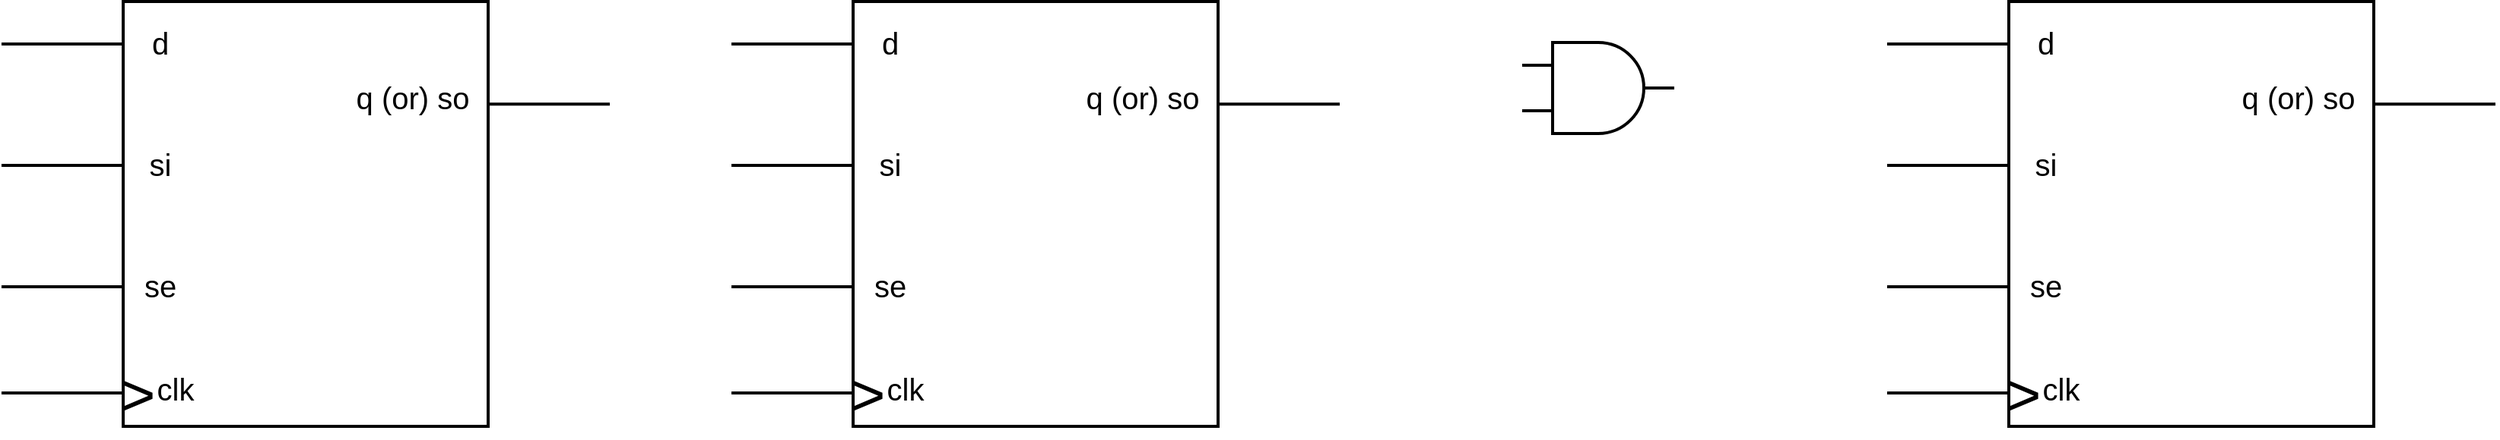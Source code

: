 <mxfile version="28.1.2">
  <diagram name="Page-1" id="PftWZ8_oem7aZpNXl5ym">
    <mxGraphModel dx="1838" dy="1160" grid="1" gridSize="10" guides="1" tooltips="1" connect="1" arrows="1" fold="1" page="1" pageScale="1" pageWidth="850" pageHeight="1100" math="0" shadow="0">
      <root>
        <mxCell id="0" />
        <mxCell id="1" parent="0" />
        <mxCell id="d8Z05ewhvWo1tUGJ9WbJ-25" value="" style="rounded=0;whiteSpace=wrap;html=1;fontSize=20;strokeWidth=2;" parent="1" vertex="1">
          <mxGeometry x="200" y="80" width="240" height="280" as="geometry" />
        </mxCell>
        <mxCell id="d8Z05ewhvWo1tUGJ9WbJ-26" value="d" style="text;html=1;align=center;verticalAlign=middle;resizable=0;points=[];autosize=1;strokeColor=none;fillColor=none;fontSize=20;" parent="1" vertex="1">
          <mxGeometry x="209" y="87" width="30" height="40" as="geometry" />
        </mxCell>
        <mxCell id="d8Z05ewhvWo1tUGJ9WbJ-27" value="clk" style="text;html=1;align=center;verticalAlign=middle;resizable=0;points=[];autosize=1;strokeColor=none;fillColor=none;fontSize=20;" parent="1" vertex="1">
          <mxGeometry x="209" y="315" width="50" height="40" as="geometry" />
        </mxCell>
        <mxCell id="d8Z05ewhvWo1tUGJ9WbJ-28" value="q (or) so" style="text;html=1;align=center;verticalAlign=middle;resizable=0;points=[];autosize=1;strokeColor=none;fillColor=none;fontSize=20;" parent="1" vertex="1">
          <mxGeometry x="340" y="123" width="100" height="40" as="geometry" />
        </mxCell>
        <mxCell id="d8Z05ewhvWo1tUGJ9WbJ-29" value="&amp;gt;" style="text;html=1;align=center;verticalAlign=middle;resizable=0;points=[];autosize=1;strokeColor=none;fillColor=none;fontSize=40;strokeWidth=8;" parent="1" vertex="1">
          <mxGeometry x="184" y="308" width="50" height="60" as="geometry" />
        </mxCell>
        <mxCell id="d8Z05ewhvWo1tUGJ9WbJ-30" value="" style="endArrow=none;html=1;rounded=0;strokeWidth=2;fontSize=11;" parent="1" edge="1">
          <mxGeometry width="50" height="50" relative="1" as="geometry">
            <mxPoint x="120" y="338" as="sourcePoint" />
            <mxPoint x="200" y="338" as="targetPoint" />
          </mxGeometry>
        </mxCell>
        <mxCell id="d8Z05ewhvWo1tUGJ9WbJ-31" value="" style="endArrow=none;html=1;rounded=0;strokeWidth=2;fontSize=11;" parent="1" edge="1">
          <mxGeometry width="50" height="50" relative="1" as="geometry">
            <mxPoint x="120" y="108" as="sourcePoint" />
            <mxPoint x="200" y="108" as="targetPoint" />
          </mxGeometry>
        </mxCell>
        <mxCell id="d8Z05ewhvWo1tUGJ9WbJ-32" value="" style="endArrow=none;html=1;rounded=0;strokeWidth=2;fontSize=11;" parent="1" edge="1">
          <mxGeometry width="50" height="50" relative="1" as="geometry">
            <mxPoint x="440" y="147.58" as="sourcePoint" />
            <mxPoint x="520" y="147.58" as="targetPoint" />
          </mxGeometry>
        </mxCell>
        <mxCell id="d8Z05ewhvWo1tUGJ9WbJ-33" value="si" style="text;html=1;align=center;verticalAlign=middle;resizable=0;points=[];autosize=1;strokeColor=none;fillColor=none;fontSize=20;" parent="1" vertex="1">
          <mxGeometry x="204" y="167" width="40" height="40" as="geometry" />
        </mxCell>
        <mxCell id="d8Z05ewhvWo1tUGJ9WbJ-34" value="" style="endArrow=none;html=1;rounded=0;strokeWidth=2;fontSize=11;" parent="1" edge="1">
          <mxGeometry width="50" height="50" relative="1" as="geometry">
            <mxPoint x="120" y="188" as="sourcePoint" />
            <mxPoint x="200" y="188" as="targetPoint" />
          </mxGeometry>
        </mxCell>
        <mxCell id="d8Z05ewhvWo1tUGJ9WbJ-35" value="se" style="text;html=1;align=center;verticalAlign=middle;resizable=0;points=[];autosize=1;strokeColor=none;fillColor=none;fontSize=20;" parent="1" vertex="1">
          <mxGeometry x="204" y="247" width="40" height="40" as="geometry" />
        </mxCell>
        <mxCell id="d8Z05ewhvWo1tUGJ9WbJ-36" value="" style="endArrow=none;html=1;rounded=0;strokeWidth=2;fontSize=11;" parent="1" edge="1">
          <mxGeometry width="50" height="50" relative="1" as="geometry">
            <mxPoint x="120" y="268" as="sourcePoint" />
            <mxPoint x="200" y="268" as="targetPoint" />
          </mxGeometry>
        </mxCell>
        <mxCell id="d8Z05ewhvWo1tUGJ9WbJ-37" value="" style="rounded=0;whiteSpace=wrap;html=1;fontSize=20;strokeWidth=2;" parent="1" vertex="1">
          <mxGeometry x="680" y="80" width="240" height="280" as="geometry" />
        </mxCell>
        <mxCell id="d8Z05ewhvWo1tUGJ9WbJ-38" value="d" style="text;html=1;align=center;verticalAlign=middle;resizable=0;points=[];autosize=1;strokeColor=none;fillColor=none;fontSize=20;" parent="1" vertex="1">
          <mxGeometry x="689" y="87" width="30" height="40" as="geometry" />
        </mxCell>
        <mxCell id="d8Z05ewhvWo1tUGJ9WbJ-39" value="clk" style="text;html=1;align=center;verticalAlign=middle;resizable=0;points=[];autosize=1;strokeColor=none;fillColor=none;fontSize=20;" parent="1" vertex="1">
          <mxGeometry x="689" y="315" width="50" height="40" as="geometry" />
        </mxCell>
        <mxCell id="d8Z05ewhvWo1tUGJ9WbJ-40" value="q (or) so" style="text;html=1;align=center;verticalAlign=middle;resizable=0;points=[];autosize=1;strokeColor=none;fillColor=none;fontSize=20;" parent="1" vertex="1">
          <mxGeometry x="820" y="123" width="100" height="40" as="geometry" />
        </mxCell>
        <mxCell id="d8Z05ewhvWo1tUGJ9WbJ-41" value="&amp;gt;" style="text;html=1;align=center;verticalAlign=middle;resizable=0;points=[];autosize=1;strokeColor=none;fillColor=none;fontSize=40;strokeWidth=8;" parent="1" vertex="1">
          <mxGeometry x="664" y="308" width="50" height="60" as="geometry" />
        </mxCell>
        <mxCell id="d8Z05ewhvWo1tUGJ9WbJ-42" value="" style="endArrow=none;html=1;rounded=0;strokeWidth=2;fontSize=11;" parent="1" edge="1">
          <mxGeometry width="50" height="50" relative="1" as="geometry">
            <mxPoint x="600" y="338" as="sourcePoint" />
            <mxPoint x="680" y="338" as="targetPoint" />
          </mxGeometry>
        </mxCell>
        <mxCell id="d8Z05ewhvWo1tUGJ9WbJ-43" value="" style="endArrow=none;html=1;rounded=0;strokeWidth=2;fontSize=11;" parent="1" edge="1">
          <mxGeometry width="50" height="50" relative="1" as="geometry">
            <mxPoint x="600" y="108" as="sourcePoint" />
            <mxPoint x="680" y="108" as="targetPoint" />
          </mxGeometry>
        </mxCell>
        <mxCell id="d8Z05ewhvWo1tUGJ9WbJ-44" value="" style="endArrow=none;html=1;rounded=0;strokeWidth=2;fontSize=11;" parent="1" edge="1">
          <mxGeometry width="50" height="50" relative="1" as="geometry">
            <mxPoint x="920" y="147.58" as="sourcePoint" />
            <mxPoint x="1000" y="147.58" as="targetPoint" />
          </mxGeometry>
        </mxCell>
        <mxCell id="d8Z05ewhvWo1tUGJ9WbJ-45" value="si" style="text;html=1;align=center;verticalAlign=middle;resizable=0;points=[];autosize=1;strokeColor=none;fillColor=none;fontSize=20;" parent="1" vertex="1">
          <mxGeometry x="684" y="167" width="40" height="40" as="geometry" />
        </mxCell>
        <mxCell id="d8Z05ewhvWo1tUGJ9WbJ-46" value="" style="endArrow=none;html=1;rounded=0;strokeWidth=2;fontSize=11;" parent="1" edge="1">
          <mxGeometry width="50" height="50" relative="1" as="geometry">
            <mxPoint x="600" y="188" as="sourcePoint" />
            <mxPoint x="680" y="188" as="targetPoint" />
          </mxGeometry>
        </mxCell>
        <mxCell id="d8Z05ewhvWo1tUGJ9WbJ-47" value="se" style="text;html=1;align=center;verticalAlign=middle;resizable=0;points=[];autosize=1;strokeColor=none;fillColor=none;fontSize=20;" parent="1" vertex="1">
          <mxGeometry x="684" y="247" width="40" height="40" as="geometry" />
        </mxCell>
        <mxCell id="d8Z05ewhvWo1tUGJ9WbJ-48" value="" style="endArrow=none;html=1;rounded=0;strokeWidth=2;fontSize=11;" parent="1" edge="1">
          <mxGeometry width="50" height="50" relative="1" as="geometry">
            <mxPoint x="600" y="268" as="sourcePoint" />
            <mxPoint x="680" y="268" as="targetPoint" />
          </mxGeometry>
        </mxCell>
        <mxCell id="d8Z05ewhvWo1tUGJ9WbJ-49" value="" style="verticalLabelPosition=bottom;shadow=0;dashed=0;align=center;html=1;verticalAlign=top;shape=mxgraph.electrical.logic_gates.logic_gate;operation=and;strokeWidth=2;" parent="1" vertex="1">
          <mxGeometry x="1120" y="107" width="100" height="60" as="geometry" />
        </mxCell>
        <mxCell id="d8Z05ewhvWo1tUGJ9WbJ-50" value="" style="rounded=0;whiteSpace=wrap;html=1;fontSize=20;strokeWidth=2;" parent="1" vertex="1">
          <mxGeometry x="1440" y="80" width="240" height="280" as="geometry" />
        </mxCell>
        <mxCell id="d8Z05ewhvWo1tUGJ9WbJ-51" value="d" style="text;html=1;align=center;verticalAlign=middle;resizable=0;points=[];autosize=1;strokeColor=none;fillColor=none;fontSize=20;" parent="1" vertex="1">
          <mxGeometry x="1449" y="87" width="30" height="40" as="geometry" />
        </mxCell>
        <mxCell id="d8Z05ewhvWo1tUGJ9WbJ-52" value="clk" style="text;html=1;align=center;verticalAlign=middle;resizable=0;points=[];autosize=1;strokeColor=none;fillColor=none;fontSize=20;" parent="1" vertex="1">
          <mxGeometry x="1449" y="315" width="50" height="40" as="geometry" />
        </mxCell>
        <mxCell id="d8Z05ewhvWo1tUGJ9WbJ-53" value="q (or) so" style="text;html=1;align=center;verticalAlign=middle;resizable=0;points=[];autosize=1;strokeColor=none;fillColor=none;fontSize=20;" parent="1" vertex="1">
          <mxGeometry x="1580" y="123" width="100" height="40" as="geometry" />
        </mxCell>
        <mxCell id="d8Z05ewhvWo1tUGJ9WbJ-54" value="&amp;gt;" style="text;html=1;align=center;verticalAlign=middle;resizable=0;points=[];autosize=1;strokeColor=none;fillColor=none;fontSize=40;strokeWidth=8;" parent="1" vertex="1">
          <mxGeometry x="1424" y="308" width="50" height="60" as="geometry" />
        </mxCell>
        <mxCell id="d8Z05ewhvWo1tUGJ9WbJ-55" value="" style="endArrow=none;html=1;rounded=0;strokeWidth=2;fontSize=11;" parent="1" edge="1">
          <mxGeometry width="50" height="50" relative="1" as="geometry">
            <mxPoint x="1360" y="338" as="sourcePoint" />
            <mxPoint x="1440" y="338" as="targetPoint" />
          </mxGeometry>
        </mxCell>
        <mxCell id="d8Z05ewhvWo1tUGJ9WbJ-56" value="" style="endArrow=none;html=1;rounded=0;strokeWidth=2;fontSize=11;" parent="1" edge="1">
          <mxGeometry width="50" height="50" relative="1" as="geometry">
            <mxPoint x="1360" y="108" as="sourcePoint" />
            <mxPoint x="1440" y="108" as="targetPoint" />
          </mxGeometry>
        </mxCell>
        <mxCell id="d8Z05ewhvWo1tUGJ9WbJ-57" value="" style="endArrow=none;html=1;rounded=0;strokeWidth=2;fontSize=11;" parent="1" edge="1">
          <mxGeometry width="50" height="50" relative="1" as="geometry">
            <mxPoint x="1680" y="147.58" as="sourcePoint" />
            <mxPoint x="1760" y="147.58" as="targetPoint" />
          </mxGeometry>
        </mxCell>
        <mxCell id="d8Z05ewhvWo1tUGJ9WbJ-58" value="si" style="text;html=1;align=center;verticalAlign=middle;resizable=0;points=[];autosize=1;strokeColor=none;fillColor=none;fontSize=20;" parent="1" vertex="1">
          <mxGeometry x="1444" y="167" width="40" height="40" as="geometry" />
        </mxCell>
        <mxCell id="d8Z05ewhvWo1tUGJ9WbJ-59" value="" style="endArrow=none;html=1;rounded=0;strokeWidth=2;fontSize=11;" parent="1" edge="1">
          <mxGeometry width="50" height="50" relative="1" as="geometry">
            <mxPoint x="1360" y="188" as="sourcePoint" />
            <mxPoint x="1440" y="188" as="targetPoint" />
          </mxGeometry>
        </mxCell>
        <mxCell id="d8Z05ewhvWo1tUGJ9WbJ-60" value="se" style="text;html=1;align=center;verticalAlign=middle;resizable=0;points=[];autosize=1;strokeColor=none;fillColor=none;fontSize=20;" parent="1" vertex="1">
          <mxGeometry x="1444" y="247" width="40" height="40" as="geometry" />
        </mxCell>
        <mxCell id="d8Z05ewhvWo1tUGJ9WbJ-61" value="" style="endArrow=none;html=1;rounded=0;strokeWidth=2;fontSize=11;" parent="1" edge="1">
          <mxGeometry width="50" height="50" relative="1" as="geometry">
            <mxPoint x="1360" y="268" as="sourcePoint" />
            <mxPoint x="1440" y="268" as="targetPoint" />
          </mxGeometry>
        </mxCell>
      </root>
    </mxGraphModel>
  </diagram>
</mxfile>
